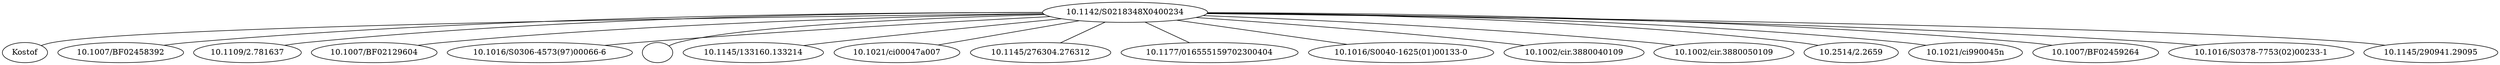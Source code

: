 strict graph mind_map187 {
	"10.1142/S0218348X0400234" -- Kostof
	"10.1142/S0218348X0400234" -- "10.1007/BF02458392"
	"10.1142/S0218348X0400234" -- "10.1109/2.781637"
	"10.1142/S0218348X0400234" -- "10.1007/BF02129604"
	"10.1142/S0218348X0400234" -- "10.1016/S0306-4573(97)00066-6"
	"10.1142/S0218348X0400234" -- ""
	"10.1142/S0218348X0400234" -- "10.1145/133160.133214"
	"10.1142/S0218348X0400234" -- "10.1021/ci00047a007"
	"10.1142/S0218348X0400234" -- "10.1145/276304.276312"
	"10.1142/S0218348X0400234" -- "10.1177/016555159702300404"
	"10.1142/S0218348X0400234" -- "10.1016/S0040-1625(01)00133-0"
	"10.1142/S0218348X0400234" -- "10.1002/cir.3880040109"
	"10.1142/S0218348X0400234" -- "10.1002/cir.3880050109"
	"10.1142/S0218348X0400234" -- "10.2514/2.2659"
	"10.1142/S0218348X0400234" -- "10.1021/ci990045n"
	"10.1142/S0218348X0400234" -- "10.1007/BF02459264"
	"10.1142/S0218348X0400234" -- "10.1016/S0378-7753(02)00233-1"
	"10.1142/S0218348X0400234" -- "10.1145/290941.29095"
}
